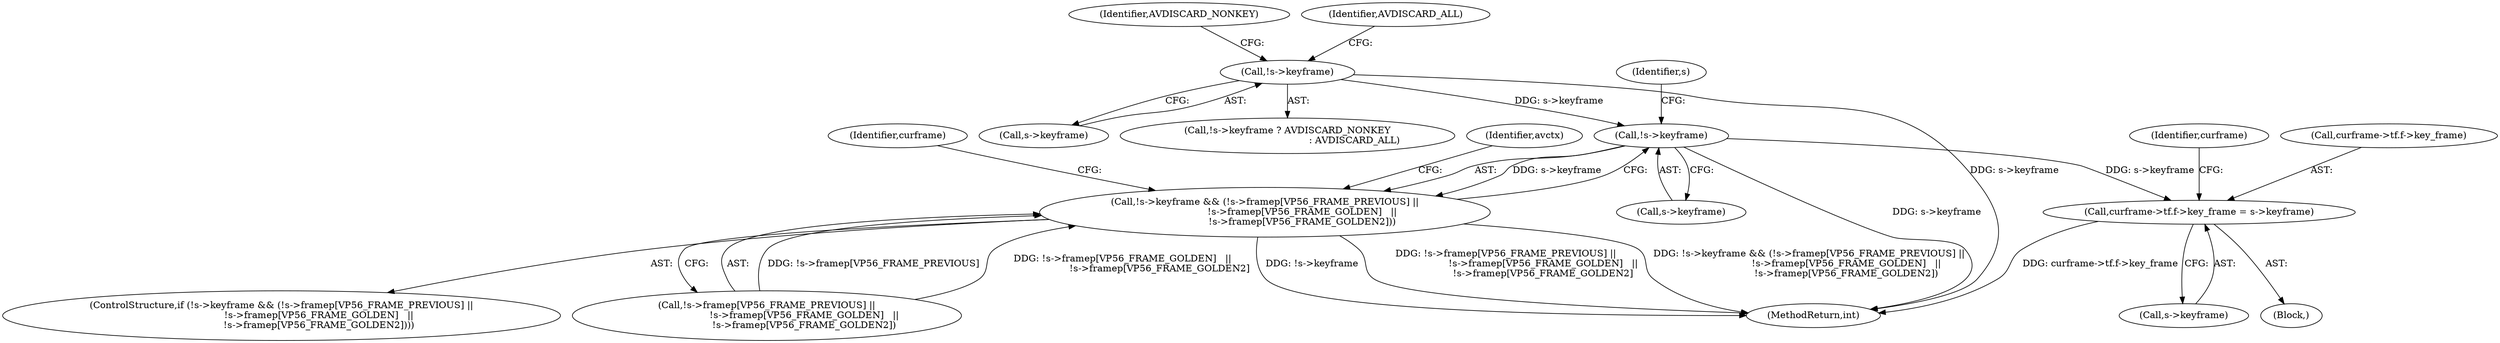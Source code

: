 digraph "0_FFmpeg_6b5d3fb26fb4be48e4966e4b1d97c2165538d4ef@pointer" {
"1000364" [label="(Call,!s->keyframe)"];
"1000193" [label="(Call,!s->keyframe)"];
"1000363" [label="(Call,!s->keyframe && (!s->framep[VP56_FRAME_PREVIOUS] ||\n                         !s->framep[VP56_FRAME_GOLDEN]   ||\n                         !s->framep[VP56_FRAME_GOLDEN2]))"];
"1000397" [label="(Call,curframe->tf.f->key_frame = s->keyframe)"];
"1000193" [label="(Call,!s->keyframe)"];
"1000364" [label="(Call,!s->keyframe)"];
"1000365" [label="(Call,s->keyframe)"];
"1000412" [label="(Identifier,curframe)"];
"1000397" [label="(Call,curframe->tf.f->key_frame = s->keyframe)"];
"1000401" [label="(Identifier,curframe)"];
"1000197" [label="(Identifier,AVDISCARD_NONKEY)"];
"1000398" [label="(Call,curframe->tf.f->key_frame)"];
"1000877" [label="(MethodReturn,int)"];
"1000363" [label="(Call,!s->keyframe && (!s->framep[VP56_FRAME_PREVIOUS] ||\n                         !s->framep[VP56_FRAME_GOLDEN]   ||\n                         !s->framep[VP56_FRAME_GOLDEN2]))"];
"1000390" [label="(Identifier,avctx)"];
"1000108" [label="(Block,)"];
"1000405" [label="(Call,s->keyframe)"];
"1000372" [label="(Identifier,s)"];
"1000198" [label="(Identifier,AVDISCARD_ALL)"];
"1000192" [label="(Call,!s->keyframe ? AVDISCARD_NONKEY\n                                             : AVDISCARD_ALL)"];
"1000194" [label="(Call,s->keyframe)"];
"1000362" [label="(ControlStructure,if (!s->keyframe && (!s->framep[VP56_FRAME_PREVIOUS] ||\n                         !s->framep[VP56_FRAME_GOLDEN]   ||\n                         !s->framep[VP56_FRAME_GOLDEN2])))"];
"1000368" [label="(Call,!s->framep[VP56_FRAME_PREVIOUS] ||\n                         !s->framep[VP56_FRAME_GOLDEN]   ||\n                         !s->framep[VP56_FRAME_GOLDEN2])"];
"1000364" -> "1000363"  [label="AST: "];
"1000364" -> "1000365"  [label="CFG: "];
"1000365" -> "1000364"  [label="AST: "];
"1000372" -> "1000364"  [label="CFG: "];
"1000363" -> "1000364"  [label="CFG: "];
"1000364" -> "1000877"  [label="DDG: s->keyframe"];
"1000364" -> "1000363"  [label="DDG: s->keyframe"];
"1000193" -> "1000364"  [label="DDG: s->keyframe"];
"1000364" -> "1000397"  [label="DDG: s->keyframe"];
"1000193" -> "1000192"  [label="AST: "];
"1000193" -> "1000194"  [label="CFG: "];
"1000194" -> "1000193"  [label="AST: "];
"1000197" -> "1000193"  [label="CFG: "];
"1000198" -> "1000193"  [label="CFG: "];
"1000193" -> "1000877"  [label="DDG: s->keyframe"];
"1000363" -> "1000362"  [label="AST: "];
"1000363" -> "1000368"  [label="CFG: "];
"1000368" -> "1000363"  [label="AST: "];
"1000390" -> "1000363"  [label="CFG: "];
"1000401" -> "1000363"  [label="CFG: "];
"1000363" -> "1000877"  [label="DDG: !s->keyframe"];
"1000363" -> "1000877"  [label="DDG: !s->framep[VP56_FRAME_PREVIOUS] ||\n                         !s->framep[VP56_FRAME_GOLDEN]   ||\n                         !s->framep[VP56_FRAME_GOLDEN2]"];
"1000363" -> "1000877"  [label="DDG: !s->keyframe && (!s->framep[VP56_FRAME_PREVIOUS] ||\n                         !s->framep[VP56_FRAME_GOLDEN]   ||\n                         !s->framep[VP56_FRAME_GOLDEN2])"];
"1000368" -> "1000363"  [label="DDG: !s->framep[VP56_FRAME_PREVIOUS]"];
"1000368" -> "1000363"  [label="DDG: !s->framep[VP56_FRAME_GOLDEN]   ||\n                         !s->framep[VP56_FRAME_GOLDEN2]"];
"1000397" -> "1000108"  [label="AST: "];
"1000397" -> "1000405"  [label="CFG: "];
"1000398" -> "1000397"  [label="AST: "];
"1000405" -> "1000397"  [label="AST: "];
"1000412" -> "1000397"  [label="CFG: "];
"1000397" -> "1000877"  [label="DDG: curframe->tf.f->key_frame"];
}
